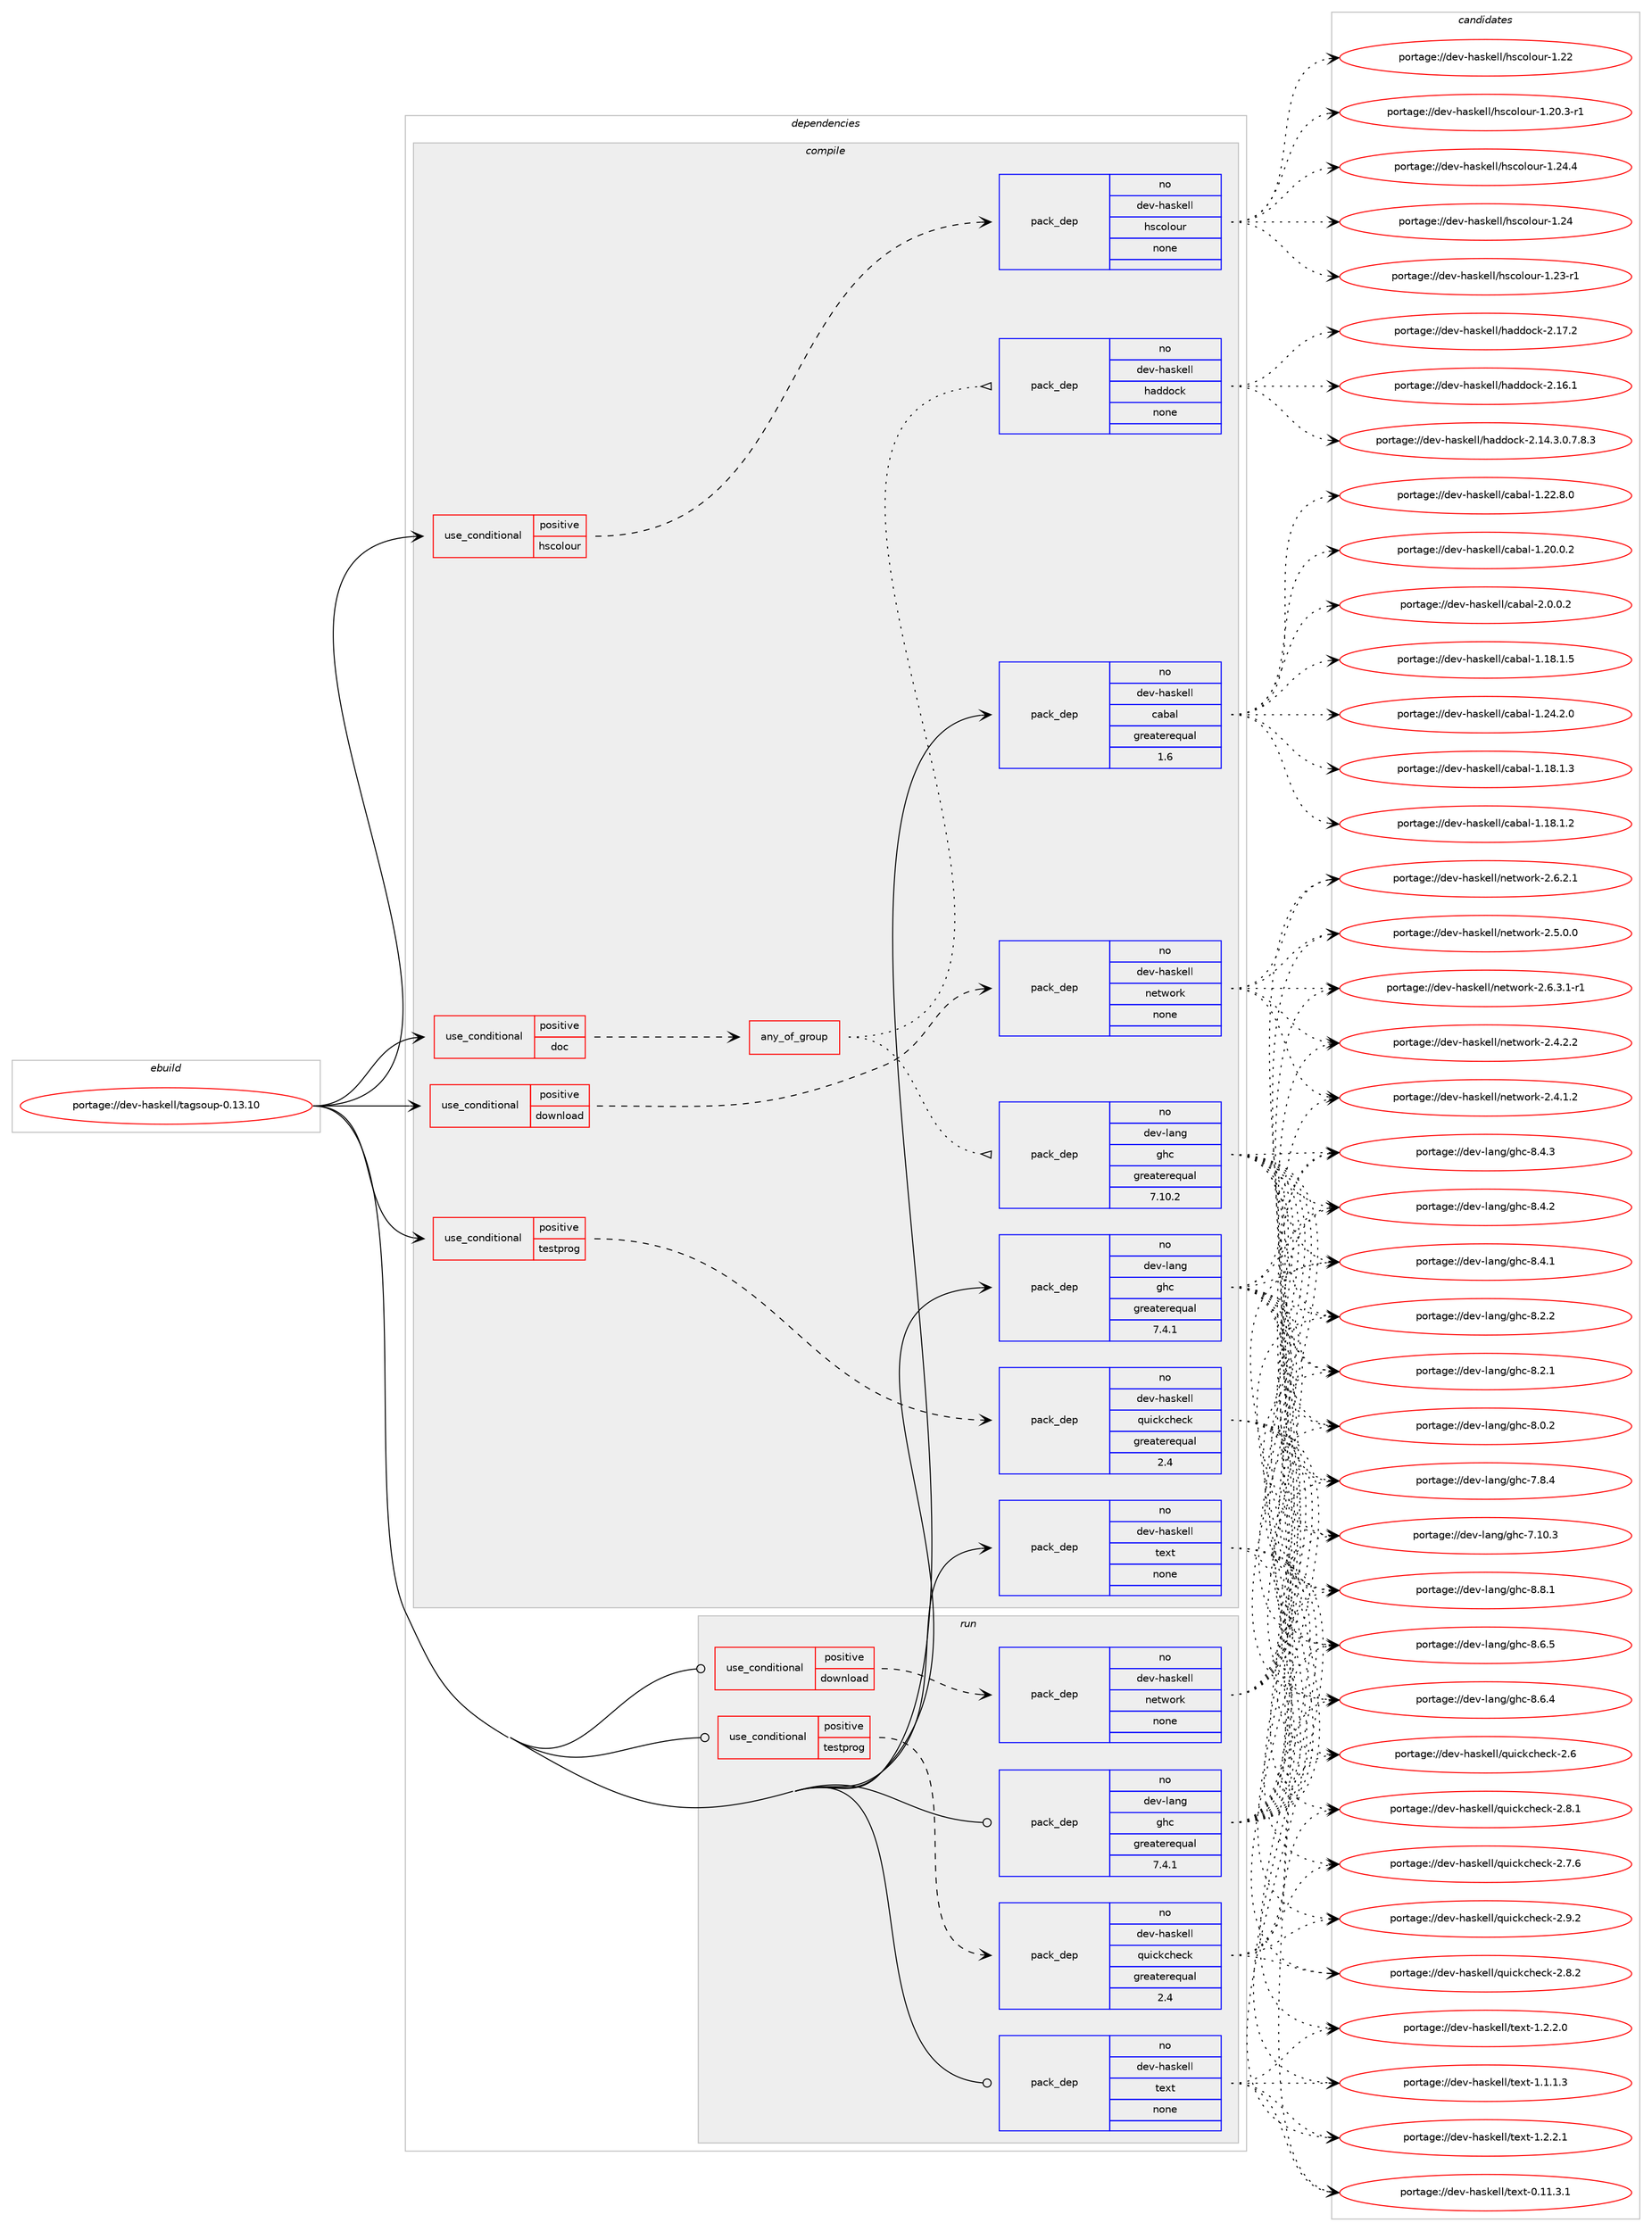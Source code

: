 digraph prolog {

# *************
# Graph options
# *************

newrank=true;
concentrate=true;
compound=true;
graph [rankdir=LR,fontname=Helvetica,fontsize=10,ranksep=1.5];#, ranksep=2.5, nodesep=0.2];
edge  [arrowhead=vee];
node  [fontname=Helvetica,fontsize=10];

# **********
# The ebuild
# **********

subgraph cluster_leftcol {
color=gray;
label=<<i>ebuild</i>>;
id [label="portage://dev-haskell/tagsoup-0.13.10", color=red, width=4, href="../dev-haskell/tagsoup-0.13.10.svg"];
}

# ****************
# The dependencies
# ****************

subgraph cluster_midcol {
color=gray;
label=<<i>dependencies</i>>;
subgraph cluster_compile {
fillcolor="#eeeeee";
style=filled;
label=<<i>compile</i>>;
subgraph cond131559 {
dependency543233 [label=<<TABLE BORDER="0" CELLBORDER="1" CELLSPACING="0" CELLPADDING="4"><TR><TD ROWSPAN="3" CELLPADDING="10">use_conditional</TD></TR><TR><TD>positive</TD></TR><TR><TD>doc</TD></TR></TABLE>>, shape=none, color=red];
subgraph any5687 {
dependency543234 [label=<<TABLE BORDER="0" CELLBORDER="1" CELLSPACING="0" CELLPADDING="4"><TR><TD CELLPADDING="10">any_of_group</TD></TR></TABLE>>, shape=none, color=red];subgraph pack405750 {
dependency543235 [label=<<TABLE BORDER="0" CELLBORDER="1" CELLSPACING="0" CELLPADDING="4" WIDTH="220"><TR><TD ROWSPAN="6" CELLPADDING="30">pack_dep</TD></TR><TR><TD WIDTH="110">no</TD></TR><TR><TD>dev-haskell</TD></TR><TR><TD>haddock</TD></TR><TR><TD>none</TD></TR><TR><TD></TD></TR></TABLE>>, shape=none, color=blue];
}
dependency543234:e -> dependency543235:w [weight=20,style="dotted",arrowhead="oinv"];
subgraph pack405751 {
dependency543236 [label=<<TABLE BORDER="0" CELLBORDER="1" CELLSPACING="0" CELLPADDING="4" WIDTH="220"><TR><TD ROWSPAN="6" CELLPADDING="30">pack_dep</TD></TR><TR><TD WIDTH="110">no</TD></TR><TR><TD>dev-lang</TD></TR><TR><TD>ghc</TD></TR><TR><TD>greaterequal</TD></TR><TR><TD>7.10.2</TD></TR></TABLE>>, shape=none, color=blue];
}
dependency543234:e -> dependency543236:w [weight=20,style="dotted",arrowhead="oinv"];
}
dependency543233:e -> dependency543234:w [weight=20,style="dashed",arrowhead="vee"];
}
id:e -> dependency543233:w [weight=20,style="solid",arrowhead="vee"];
subgraph cond131560 {
dependency543237 [label=<<TABLE BORDER="0" CELLBORDER="1" CELLSPACING="0" CELLPADDING="4"><TR><TD ROWSPAN="3" CELLPADDING="10">use_conditional</TD></TR><TR><TD>positive</TD></TR><TR><TD>download</TD></TR></TABLE>>, shape=none, color=red];
subgraph pack405752 {
dependency543238 [label=<<TABLE BORDER="0" CELLBORDER="1" CELLSPACING="0" CELLPADDING="4" WIDTH="220"><TR><TD ROWSPAN="6" CELLPADDING="30">pack_dep</TD></TR><TR><TD WIDTH="110">no</TD></TR><TR><TD>dev-haskell</TD></TR><TR><TD>network</TD></TR><TR><TD>none</TD></TR><TR><TD></TD></TR></TABLE>>, shape=none, color=blue];
}
dependency543237:e -> dependency543238:w [weight=20,style="dashed",arrowhead="vee"];
}
id:e -> dependency543237:w [weight=20,style="solid",arrowhead="vee"];
subgraph cond131561 {
dependency543239 [label=<<TABLE BORDER="0" CELLBORDER="1" CELLSPACING="0" CELLPADDING="4"><TR><TD ROWSPAN="3" CELLPADDING="10">use_conditional</TD></TR><TR><TD>positive</TD></TR><TR><TD>hscolour</TD></TR></TABLE>>, shape=none, color=red];
subgraph pack405753 {
dependency543240 [label=<<TABLE BORDER="0" CELLBORDER="1" CELLSPACING="0" CELLPADDING="4" WIDTH="220"><TR><TD ROWSPAN="6" CELLPADDING="30">pack_dep</TD></TR><TR><TD WIDTH="110">no</TD></TR><TR><TD>dev-haskell</TD></TR><TR><TD>hscolour</TD></TR><TR><TD>none</TD></TR><TR><TD></TD></TR></TABLE>>, shape=none, color=blue];
}
dependency543239:e -> dependency543240:w [weight=20,style="dashed",arrowhead="vee"];
}
id:e -> dependency543239:w [weight=20,style="solid",arrowhead="vee"];
subgraph cond131562 {
dependency543241 [label=<<TABLE BORDER="0" CELLBORDER="1" CELLSPACING="0" CELLPADDING="4"><TR><TD ROWSPAN="3" CELLPADDING="10">use_conditional</TD></TR><TR><TD>positive</TD></TR><TR><TD>testprog</TD></TR></TABLE>>, shape=none, color=red];
subgraph pack405754 {
dependency543242 [label=<<TABLE BORDER="0" CELLBORDER="1" CELLSPACING="0" CELLPADDING="4" WIDTH="220"><TR><TD ROWSPAN="6" CELLPADDING="30">pack_dep</TD></TR><TR><TD WIDTH="110">no</TD></TR><TR><TD>dev-haskell</TD></TR><TR><TD>quickcheck</TD></TR><TR><TD>greaterequal</TD></TR><TR><TD>2.4</TD></TR></TABLE>>, shape=none, color=blue];
}
dependency543241:e -> dependency543242:w [weight=20,style="dashed",arrowhead="vee"];
}
id:e -> dependency543241:w [weight=20,style="solid",arrowhead="vee"];
subgraph pack405755 {
dependency543243 [label=<<TABLE BORDER="0" CELLBORDER="1" CELLSPACING="0" CELLPADDING="4" WIDTH="220"><TR><TD ROWSPAN="6" CELLPADDING="30">pack_dep</TD></TR><TR><TD WIDTH="110">no</TD></TR><TR><TD>dev-haskell</TD></TR><TR><TD>cabal</TD></TR><TR><TD>greaterequal</TD></TR><TR><TD>1.6</TD></TR></TABLE>>, shape=none, color=blue];
}
id:e -> dependency543243:w [weight=20,style="solid",arrowhead="vee"];
subgraph pack405756 {
dependency543244 [label=<<TABLE BORDER="0" CELLBORDER="1" CELLSPACING="0" CELLPADDING="4" WIDTH="220"><TR><TD ROWSPAN="6" CELLPADDING="30">pack_dep</TD></TR><TR><TD WIDTH="110">no</TD></TR><TR><TD>dev-haskell</TD></TR><TR><TD>text</TD></TR><TR><TD>none</TD></TR><TR><TD></TD></TR></TABLE>>, shape=none, color=blue];
}
id:e -> dependency543244:w [weight=20,style="solid",arrowhead="vee"];
subgraph pack405757 {
dependency543245 [label=<<TABLE BORDER="0" CELLBORDER="1" CELLSPACING="0" CELLPADDING="4" WIDTH="220"><TR><TD ROWSPAN="6" CELLPADDING="30">pack_dep</TD></TR><TR><TD WIDTH="110">no</TD></TR><TR><TD>dev-lang</TD></TR><TR><TD>ghc</TD></TR><TR><TD>greaterequal</TD></TR><TR><TD>7.4.1</TD></TR></TABLE>>, shape=none, color=blue];
}
id:e -> dependency543245:w [weight=20,style="solid",arrowhead="vee"];
}
subgraph cluster_compileandrun {
fillcolor="#eeeeee";
style=filled;
label=<<i>compile and run</i>>;
}
subgraph cluster_run {
fillcolor="#eeeeee";
style=filled;
label=<<i>run</i>>;
subgraph cond131563 {
dependency543246 [label=<<TABLE BORDER="0" CELLBORDER="1" CELLSPACING="0" CELLPADDING="4"><TR><TD ROWSPAN="3" CELLPADDING="10">use_conditional</TD></TR><TR><TD>positive</TD></TR><TR><TD>download</TD></TR></TABLE>>, shape=none, color=red];
subgraph pack405758 {
dependency543247 [label=<<TABLE BORDER="0" CELLBORDER="1" CELLSPACING="0" CELLPADDING="4" WIDTH="220"><TR><TD ROWSPAN="6" CELLPADDING="30">pack_dep</TD></TR><TR><TD WIDTH="110">no</TD></TR><TR><TD>dev-haskell</TD></TR><TR><TD>network</TD></TR><TR><TD>none</TD></TR><TR><TD></TD></TR></TABLE>>, shape=none, color=blue];
}
dependency543246:e -> dependency543247:w [weight=20,style="dashed",arrowhead="vee"];
}
id:e -> dependency543246:w [weight=20,style="solid",arrowhead="odot"];
subgraph cond131564 {
dependency543248 [label=<<TABLE BORDER="0" CELLBORDER="1" CELLSPACING="0" CELLPADDING="4"><TR><TD ROWSPAN="3" CELLPADDING="10">use_conditional</TD></TR><TR><TD>positive</TD></TR><TR><TD>testprog</TD></TR></TABLE>>, shape=none, color=red];
subgraph pack405759 {
dependency543249 [label=<<TABLE BORDER="0" CELLBORDER="1" CELLSPACING="0" CELLPADDING="4" WIDTH="220"><TR><TD ROWSPAN="6" CELLPADDING="30">pack_dep</TD></TR><TR><TD WIDTH="110">no</TD></TR><TR><TD>dev-haskell</TD></TR><TR><TD>quickcheck</TD></TR><TR><TD>greaterequal</TD></TR><TR><TD>2.4</TD></TR></TABLE>>, shape=none, color=blue];
}
dependency543248:e -> dependency543249:w [weight=20,style="dashed",arrowhead="vee"];
}
id:e -> dependency543248:w [weight=20,style="solid",arrowhead="odot"];
subgraph pack405760 {
dependency543250 [label=<<TABLE BORDER="0" CELLBORDER="1" CELLSPACING="0" CELLPADDING="4" WIDTH="220"><TR><TD ROWSPAN="6" CELLPADDING="30">pack_dep</TD></TR><TR><TD WIDTH="110">no</TD></TR><TR><TD>dev-haskell</TD></TR><TR><TD>text</TD></TR><TR><TD>none</TD></TR><TR><TD></TD></TR></TABLE>>, shape=none, color=blue];
}
id:e -> dependency543250:w [weight=20,style="solid",arrowhead="odot"];
subgraph pack405761 {
dependency543251 [label=<<TABLE BORDER="0" CELLBORDER="1" CELLSPACING="0" CELLPADDING="4" WIDTH="220"><TR><TD ROWSPAN="6" CELLPADDING="30">pack_dep</TD></TR><TR><TD WIDTH="110">no</TD></TR><TR><TD>dev-lang</TD></TR><TR><TD>ghc</TD></TR><TR><TD>greaterequal</TD></TR><TR><TD>7.4.1</TD></TR></TABLE>>, shape=none, color=blue];
}
id:e -> dependency543251:w [weight=20,style="solid",arrowhead="odot"];
}
}

# **************
# The candidates
# **************

subgraph cluster_choices {
rank=same;
color=gray;
label=<<i>candidates</i>>;

subgraph choice405750 {
color=black;
nodesep=1;
choice100101118451049711510710110810847104971001001119910745504649554650 [label="portage://dev-haskell/haddock-2.17.2", color=red, width=4,href="../dev-haskell/haddock-2.17.2.svg"];
choice100101118451049711510710110810847104971001001119910745504649544649 [label="portage://dev-haskell/haddock-2.16.1", color=red, width=4,href="../dev-haskell/haddock-2.16.1.svg"];
choice1001011184510497115107101108108471049710010011199107455046495246514648465546564651 [label="portage://dev-haskell/haddock-2.14.3.0.7.8.3", color=red, width=4,href="../dev-haskell/haddock-2.14.3.0.7.8.3.svg"];
dependency543235:e -> choice100101118451049711510710110810847104971001001119910745504649554650:w [style=dotted,weight="100"];
dependency543235:e -> choice100101118451049711510710110810847104971001001119910745504649544649:w [style=dotted,weight="100"];
dependency543235:e -> choice1001011184510497115107101108108471049710010011199107455046495246514648465546564651:w [style=dotted,weight="100"];
}
subgraph choice405751 {
color=black;
nodesep=1;
choice10010111845108971101034710310499455646564649 [label="portage://dev-lang/ghc-8.8.1", color=red, width=4,href="../dev-lang/ghc-8.8.1.svg"];
choice10010111845108971101034710310499455646544653 [label="portage://dev-lang/ghc-8.6.5", color=red, width=4,href="../dev-lang/ghc-8.6.5.svg"];
choice10010111845108971101034710310499455646544652 [label="portage://dev-lang/ghc-8.6.4", color=red, width=4,href="../dev-lang/ghc-8.6.4.svg"];
choice10010111845108971101034710310499455646524651 [label="portage://dev-lang/ghc-8.4.3", color=red, width=4,href="../dev-lang/ghc-8.4.3.svg"];
choice10010111845108971101034710310499455646524650 [label="portage://dev-lang/ghc-8.4.2", color=red, width=4,href="../dev-lang/ghc-8.4.2.svg"];
choice10010111845108971101034710310499455646524649 [label="portage://dev-lang/ghc-8.4.1", color=red, width=4,href="../dev-lang/ghc-8.4.1.svg"];
choice10010111845108971101034710310499455646504650 [label="portage://dev-lang/ghc-8.2.2", color=red, width=4,href="../dev-lang/ghc-8.2.2.svg"];
choice10010111845108971101034710310499455646504649 [label="portage://dev-lang/ghc-8.2.1", color=red, width=4,href="../dev-lang/ghc-8.2.1.svg"];
choice10010111845108971101034710310499455646484650 [label="portage://dev-lang/ghc-8.0.2", color=red, width=4,href="../dev-lang/ghc-8.0.2.svg"];
choice10010111845108971101034710310499455546564652 [label="portage://dev-lang/ghc-7.8.4", color=red, width=4,href="../dev-lang/ghc-7.8.4.svg"];
choice1001011184510897110103471031049945554649484651 [label="portage://dev-lang/ghc-7.10.3", color=red, width=4,href="../dev-lang/ghc-7.10.3.svg"];
dependency543236:e -> choice10010111845108971101034710310499455646564649:w [style=dotted,weight="100"];
dependency543236:e -> choice10010111845108971101034710310499455646544653:w [style=dotted,weight="100"];
dependency543236:e -> choice10010111845108971101034710310499455646544652:w [style=dotted,weight="100"];
dependency543236:e -> choice10010111845108971101034710310499455646524651:w [style=dotted,weight="100"];
dependency543236:e -> choice10010111845108971101034710310499455646524650:w [style=dotted,weight="100"];
dependency543236:e -> choice10010111845108971101034710310499455646524649:w [style=dotted,weight="100"];
dependency543236:e -> choice10010111845108971101034710310499455646504650:w [style=dotted,weight="100"];
dependency543236:e -> choice10010111845108971101034710310499455646504649:w [style=dotted,weight="100"];
dependency543236:e -> choice10010111845108971101034710310499455646484650:w [style=dotted,weight="100"];
dependency543236:e -> choice10010111845108971101034710310499455546564652:w [style=dotted,weight="100"];
dependency543236:e -> choice1001011184510897110103471031049945554649484651:w [style=dotted,weight="100"];
}
subgraph choice405752 {
color=black;
nodesep=1;
choice10010111845104971151071011081084711010111611911111410745504654465146494511449 [label="portage://dev-haskell/network-2.6.3.1-r1", color=red, width=4,href="../dev-haskell/network-2.6.3.1-r1.svg"];
choice1001011184510497115107101108108471101011161191111141074550465446504649 [label="portage://dev-haskell/network-2.6.2.1", color=red, width=4,href="../dev-haskell/network-2.6.2.1.svg"];
choice1001011184510497115107101108108471101011161191111141074550465346484648 [label="portage://dev-haskell/network-2.5.0.0", color=red, width=4,href="../dev-haskell/network-2.5.0.0.svg"];
choice1001011184510497115107101108108471101011161191111141074550465246504650 [label="portage://dev-haskell/network-2.4.2.2", color=red, width=4,href="../dev-haskell/network-2.4.2.2.svg"];
choice1001011184510497115107101108108471101011161191111141074550465246494650 [label="portage://dev-haskell/network-2.4.1.2", color=red, width=4,href="../dev-haskell/network-2.4.1.2.svg"];
dependency543238:e -> choice10010111845104971151071011081084711010111611911111410745504654465146494511449:w [style=dotted,weight="100"];
dependency543238:e -> choice1001011184510497115107101108108471101011161191111141074550465446504649:w [style=dotted,weight="100"];
dependency543238:e -> choice1001011184510497115107101108108471101011161191111141074550465346484648:w [style=dotted,weight="100"];
dependency543238:e -> choice1001011184510497115107101108108471101011161191111141074550465246504650:w [style=dotted,weight="100"];
dependency543238:e -> choice1001011184510497115107101108108471101011161191111141074550465246494650:w [style=dotted,weight="100"];
}
subgraph choice405753 {
color=black;
nodesep=1;
choice1001011184510497115107101108108471041159911110811111711445494650524652 [label="portage://dev-haskell/hscolour-1.24.4", color=red, width=4,href="../dev-haskell/hscolour-1.24.4.svg"];
choice100101118451049711510710110810847104115991111081111171144549465052 [label="portage://dev-haskell/hscolour-1.24", color=red, width=4,href="../dev-haskell/hscolour-1.24.svg"];
choice1001011184510497115107101108108471041159911110811111711445494650514511449 [label="portage://dev-haskell/hscolour-1.23-r1", color=red, width=4,href="../dev-haskell/hscolour-1.23-r1.svg"];
choice100101118451049711510710110810847104115991111081111171144549465050 [label="portage://dev-haskell/hscolour-1.22", color=red, width=4,href="../dev-haskell/hscolour-1.22.svg"];
choice10010111845104971151071011081084710411599111108111117114454946504846514511449 [label="portage://dev-haskell/hscolour-1.20.3-r1", color=red, width=4,href="../dev-haskell/hscolour-1.20.3-r1.svg"];
dependency543240:e -> choice1001011184510497115107101108108471041159911110811111711445494650524652:w [style=dotted,weight="100"];
dependency543240:e -> choice100101118451049711510710110810847104115991111081111171144549465052:w [style=dotted,weight="100"];
dependency543240:e -> choice1001011184510497115107101108108471041159911110811111711445494650514511449:w [style=dotted,weight="100"];
dependency543240:e -> choice100101118451049711510710110810847104115991111081111171144549465050:w [style=dotted,weight="100"];
dependency543240:e -> choice10010111845104971151071011081084710411599111108111117114454946504846514511449:w [style=dotted,weight="100"];
}
subgraph choice405754 {
color=black;
nodesep=1;
choice100101118451049711510710110810847113117105991079910410199107455046574650 [label="portage://dev-haskell/quickcheck-2.9.2", color=red, width=4,href="../dev-haskell/quickcheck-2.9.2.svg"];
choice100101118451049711510710110810847113117105991079910410199107455046564650 [label="portage://dev-haskell/quickcheck-2.8.2", color=red, width=4,href="../dev-haskell/quickcheck-2.8.2.svg"];
choice100101118451049711510710110810847113117105991079910410199107455046564649 [label="portage://dev-haskell/quickcheck-2.8.1", color=red, width=4,href="../dev-haskell/quickcheck-2.8.1.svg"];
choice100101118451049711510710110810847113117105991079910410199107455046554654 [label="portage://dev-haskell/quickcheck-2.7.6", color=red, width=4,href="../dev-haskell/quickcheck-2.7.6.svg"];
choice10010111845104971151071011081084711311710599107991041019910745504654 [label="portage://dev-haskell/quickcheck-2.6", color=red, width=4,href="../dev-haskell/quickcheck-2.6.svg"];
dependency543242:e -> choice100101118451049711510710110810847113117105991079910410199107455046574650:w [style=dotted,weight="100"];
dependency543242:e -> choice100101118451049711510710110810847113117105991079910410199107455046564650:w [style=dotted,weight="100"];
dependency543242:e -> choice100101118451049711510710110810847113117105991079910410199107455046564649:w [style=dotted,weight="100"];
dependency543242:e -> choice100101118451049711510710110810847113117105991079910410199107455046554654:w [style=dotted,weight="100"];
dependency543242:e -> choice10010111845104971151071011081084711311710599107991041019910745504654:w [style=dotted,weight="100"];
}
subgraph choice405755 {
color=black;
nodesep=1;
choice100101118451049711510710110810847999798971084550464846484650 [label="portage://dev-haskell/cabal-2.0.0.2", color=red, width=4,href="../dev-haskell/cabal-2.0.0.2.svg"];
choice10010111845104971151071011081084799979897108454946505246504648 [label="portage://dev-haskell/cabal-1.24.2.0", color=red, width=4,href="../dev-haskell/cabal-1.24.2.0.svg"];
choice10010111845104971151071011081084799979897108454946505046564648 [label="portage://dev-haskell/cabal-1.22.8.0", color=red, width=4,href="../dev-haskell/cabal-1.22.8.0.svg"];
choice10010111845104971151071011081084799979897108454946504846484650 [label="portage://dev-haskell/cabal-1.20.0.2", color=red, width=4,href="../dev-haskell/cabal-1.20.0.2.svg"];
choice10010111845104971151071011081084799979897108454946495646494653 [label="portage://dev-haskell/cabal-1.18.1.5", color=red, width=4,href="../dev-haskell/cabal-1.18.1.5.svg"];
choice10010111845104971151071011081084799979897108454946495646494651 [label="portage://dev-haskell/cabal-1.18.1.3", color=red, width=4,href="../dev-haskell/cabal-1.18.1.3.svg"];
choice10010111845104971151071011081084799979897108454946495646494650 [label="portage://dev-haskell/cabal-1.18.1.2", color=red, width=4,href="../dev-haskell/cabal-1.18.1.2.svg"];
dependency543243:e -> choice100101118451049711510710110810847999798971084550464846484650:w [style=dotted,weight="100"];
dependency543243:e -> choice10010111845104971151071011081084799979897108454946505246504648:w [style=dotted,weight="100"];
dependency543243:e -> choice10010111845104971151071011081084799979897108454946505046564648:w [style=dotted,weight="100"];
dependency543243:e -> choice10010111845104971151071011081084799979897108454946504846484650:w [style=dotted,weight="100"];
dependency543243:e -> choice10010111845104971151071011081084799979897108454946495646494653:w [style=dotted,weight="100"];
dependency543243:e -> choice10010111845104971151071011081084799979897108454946495646494651:w [style=dotted,weight="100"];
dependency543243:e -> choice10010111845104971151071011081084799979897108454946495646494650:w [style=dotted,weight="100"];
}
subgraph choice405756 {
color=black;
nodesep=1;
choice1001011184510497115107101108108471161011201164549465046504649 [label="portage://dev-haskell/text-1.2.2.1", color=red, width=4,href="../dev-haskell/text-1.2.2.1.svg"];
choice1001011184510497115107101108108471161011201164549465046504648 [label="portage://dev-haskell/text-1.2.2.0", color=red, width=4,href="../dev-haskell/text-1.2.2.0.svg"];
choice1001011184510497115107101108108471161011201164549464946494651 [label="portage://dev-haskell/text-1.1.1.3", color=red, width=4,href="../dev-haskell/text-1.1.1.3.svg"];
choice100101118451049711510710110810847116101120116454846494946514649 [label="portage://dev-haskell/text-0.11.3.1", color=red, width=4,href="../dev-haskell/text-0.11.3.1.svg"];
dependency543244:e -> choice1001011184510497115107101108108471161011201164549465046504649:w [style=dotted,weight="100"];
dependency543244:e -> choice1001011184510497115107101108108471161011201164549465046504648:w [style=dotted,weight="100"];
dependency543244:e -> choice1001011184510497115107101108108471161011201164549464946494651:w [style=dotted,weight="100"];
dependency543244:e -> choice100101118451049711510710110810847116101120116454846494946514649:w [style=dotted,weight="100"];
}
subgraph choice405757 {
color=black;
nodesep=1;
choice10010111845108971101034710310499455646564649 [label="portage://dev-lang/ghc-8.8.1", color=red, width=4,href="../dev-lang/ghc-8.8.1.svg"];
choice10010111845108971101034710310499455646544653 [label="portage://dev-lang/ghc-8.6.5", color=red, width=4,href="../dev-lang/ghc-8.6.5.svg"];
choice10010111845108971101034710310499455646544652 [label="portage://dev-lang/ghc-8.6.4", color=red, width=4,href="../dev-lang/ghc-8.6.4.svg"];
choice10010111845108971101034710310499455646524651 [label="portage://dev-lang/ghc-8.4.3", color=red, width=4,href="../dev-lang/ghc-8.4.3.svg"];
choice10010111845108971101034710310499455646524650 [label="portage://dev-lang/ghc-8.4.2", color=red, width=4,href="../dev-lang/ghc-8.4.2.svg"];
choice10010111845108971101034710310499455646524649 [label="portage://dev-lang/ghc-8.4.1", color=red, width=4,href="../dev-lang/ghc-8.4.1.svg"];
choice10010111845108971101034710310499455646504650 [label="portage://dev-lang/ghc-8.2.2", color=red, width=4,href="../dev-lang/ghc-8.2.2.svg"];
choice10010111845108971101034710310499455646504649 [label="portage://dev-lang/ghc-8.2.1", color=red, width=4,href="../dev-lang/ghc-8.2.1.svg"];
choice10010111845108971101034710310499455646484650 [label="portage://dev-lang/ghc-8.0.2", color=red, width=4,href="../dev-lang/ghc-8.0.2.svg"];
choice10010111845108971101034710310499455546564652 [label="portage://dev-lang/ghc-7.8.4", color=red, width=4,href="../dev-lang/ghc-7.8.4.svg"];
choice1001011184510897110103471031049945554649484651 [label="portage://dev-lang/ghc-7.10.3", color=red, width=4,href="../dev-lang/ghc-7.10.3.svg"];
dependency543245:e -> choice10010111845108971101034710310499455646564649:w [style=dotted,weight="100"];
dependency543245:e -> choice10010111845108971101034710310499455646544653:w [style=dotted,weight="100"];
dependency543245:e -> choice10010111845108971101034710310499455646544652:w [style=dotted,weight="100"];
dependency543245:e -> choice10010111845108971101034710310499455646524651:w [style=dotted,weight="100"];
dependency543245:e -> choice10010111845108971101034710310499455646524650:w [style=dotted,weight="100"];
dependency543245:e -> choice10010111845108971101034710310499455646524649:w [style=dotted,weight="100"];
dependency543245:e -> choice10010111845108971101034710310499455646504650:w [style=dotted,weight="100"];
dependency543245:e -> choice10010111845108971101034710310499455646504649:w [style=dotted,weight="100"];
dependency543245:e -> choice10010111845108971101034710310499455646484650:w [style=dotted,weight="100"];
dependency543245:e -> choice10010111845108971101034710310499455546564652:w [style=dotted,weight="100"];
dependency543245:e -> choice1001011184510897110103471031049945554649484651:w [style=dotted,weight="100"];
}
subgraph choice405758 {
color=black;
nodesep=1;
choice10010111845104971151071011081084711010111611911111410745504654465146494511449 [label="portage://dev-haskell/network-2.6.3.1-r1", color=red, width=4,href="../dev-haskell/network-2.6.3.1-r1.svg"];
choice1001011184510497115107101108108471101011161191111141074550465446504649 [label="portage://dev-haskell/network-2.6.2.1", color=red, width=4,href="../dev-haskell/network-2.6.2.1.svg"];
choice1001011184510497115107101108108471101011161191111141074550465346484648 [label="portage://dev-haskell/network-2.5.0.0", color=red, width=4,href="../dev-haskell/network-2.5.0.0.svg"];
choice1001011184510497115107101108108471101011161191111141074550465246504650 [label="portage://dev-haskell/network-2.4.2.2", color=red, width=4,href="../dev-haskell/network-2.4.2.2.svg"];
choice1001011184510497115107101108108471101011161191111141074550465246494650 [label="portage://dev-haskell/network-2.4.1.2", color=red, width=4,href="../dev-haskell/network-2.4.1.2.svg"];
dependency543247:e -> choice10010111845104971151071011081084711010111611911111410745504654465146494511449:w [style=dotted,weight="100"];
dependency543247:e -> choice1001011184510497115107101108108471101011161191111141074550465446504649:w [style=dotted,weight="100"];
dependency543247:e -> choice1001011184510497115107101108108471101011161191111141074550465346484648:w [style=dotted,weight="100"];
dependency543247:e -> choice1001011184510497115107101108108471101011161191111141074550465246504650:w [style=dotted,weight="100"];
dependency543247:e -> choice1001011184510497115107101108108471101011161191111141074550465246494650:w [style=dotted,weight="100"];
}
subgraph choice405759 {
color=black;
nodesep=1;
choice100101118451049711510710110810847113117105991079910410199107455046574650 [label="portage://dev-haskell/quickcheck-2.9.2", color=red, width=4,href="../dev-haskell/quickcheck-2.9.2.svg"];
choice100101118451049711510710110810847113117105991079910410199107455046564650 [label="portage://dev-haskell/quickcheck-2.8.2", color=red, width=4,href="../dev-haskell/quickcheck-2.8.2.svg"];
choice100101118451049711510710110810847113117105991079910410199107455046564649 [label="portage://dev-haskell/quickcheck-2.8.1", color=red, width=4,href="../dev-haskell/quickcheck-2.8.1.svg"];
choice100101118451049711510710110810847113117105991079910410199107455046554654 [label="portage://dev-haskell/quickcheck-2.7.6", color=red, width=4,href="../dev-haskell/quickcheck-2.7.6.svg"];
choice10010111845104971151071011081084711311710599107991041019910745504654 [label="portage://dev-haskell/quickcheck-2.6", color=red, width=4,href="../dev-haskell/quickcheck-2.6.svg"];
dependency543249:e -> choice100101118451049711510710110810847113117105991079910410199107455046574650:w [style=dotted,weight="100"];
dependency543249:e -> choice100101118451049711510710110810847113117105991079910410199107455046564650:w [style=dotted,weight="100"];
dependency543249:e -> choice100101118451049711510710110810847113117105991079910410199107455046564649:w [style=dotted,weight="100"];
dependency543249:e -> choice100101118451049711510710110810847113117105991079910410199107455046554654:w [style=dotted,weight="100"];
dependency543249:e -> choice10010111845104971151071011081084711311710599107991041019910745504654:w [style=dotted,weight="100"];
}
subgraph choice405760 {
color=black;
nodesep=1;
choice1001011184510497115107101108108471161011201164549465046504649 [label="portage://dev-haskell/text-1.2.2.1", color=red, width=4,href="../dev-haskell/text-1.2.2.1.svg"];
choice1001011184510497115107101108108471161011201164549465046504648 [label="portage://dev-haskell/text-1.2.2.0", color=red, width=4,href="../dev-haskell/text-1.2.2.0.svg"];
choice1001011184510497115107101108108471161011201164549464946494651 [label="portage://dev-haskell/text-1.1.1.3", color=red, width=4,href="../dev-haskell/text-1.1.1.3.svg"];
choice100101118451049711510710110810847116101120116454846494946514649 [label="portage://dev-haskell/text-0.11.3.1", color=red, width=4,href="../dev-haskell/text-0.11.3.1.svg"];
dependency543250:e -> choice1001011184510497115107101108108471161011201164549465046504649:w [style=dotted,weight="100"];
dependency543250:e -> choice1001011184510497115107101108108471161011201164549465046504648:w [style=dotted,weight="100"];
dependency543250:e -> choice1001011184510497115107101108108471161011201164549464946494651:w [style=dotted,weight="100"];
dependency543250:e -> choice100101118451049711510710110810847116101120116454846494946514649:w [style=dotted,weight="100"];
}
subgraph choice405761 {
color=black;
nodesep=1;
choice10010111845108971101034710310499455646564649 [label="portage://dev-lang/ghc-8.8.1", color=red, width=4,href="../dev-lang/ghc-8.8.1.svg"];
choice10010111845108971101034710310499455646544653 [label="portage://dev-lang/ghc-8.6.5", color=red, width=4,href="../dev-lang/ghc-8.6.5.svg"];
choice10010111845108971101034710310499455646544652 [label="portage://dev-lang/ghc-8.6.4", color=red, width=4,href="../dev-lang/ghc-8.6.4.svg"];
choice10010111845108971101034710310499455646524651 [label="portage://dev-lang/ghc-8.4.3", color=red, width=4,href="../dev-lang/ghc-8.4.3.svg"];
choice10010111845108971101034710310499455646524650 [label="portage://dev-lang/ghc-8.4.2", color=red, width=4,href="../dev-lang/ghc-8.4.2.svg"];
choice10010111845108971101034710310499455646524649 [label="portage://dev-lang/ghc-8.4.1", color=red, width=4,href="../dev-lang/ghc-8.4.1.svg"];
choice10010111845108971101034710310499455646504650 [label="portage://dev-lang/ghc-8.2.2", color=red, width=4,href="../dev-lang/ghc-8.2.2.svg"];
choice10010111845108971101034710310499455646504649 [label="portage://dev-lang/ghc-8.2.1", color=red, width=4,href="../dev-lang/ghc-8.2.1.svg"];
choice10010111845108971101034710310499455646484650 [label="portage://dev-lang/ghc-8.0.2", color=red, width=4,href="../dev-lang/ghc-8.0.2.svg"];
choice10010111845108971101034710310499455546564652 [label="portage://dev-lang/ghc-7.8.4", color=red, width=4,href="../dev-lang/ghc-7.8.4.svg"];
choice1001011184510897110103471031049945554649484651 [label="portage://dev-lang/ghc-7.10.3", color=red, width=4,href="../dev-lang/ghc-7.10.3.svg"];
dependency543251:e -> choice10010111845108971101034710310499455646564649:w [style=dotted,weight="100"];
dependency543251:e -> choice10010111845108971101034710310499455646544653:w [style=dotted,weight="100"];
dependency543251:e -> choice10010111845108971101034710310499455646544652:w [style=dotted,weight="100"];
dependency543251:e -> choice10010111845108971101034710310499455646524651:w [style=dotted,weight="100"];
dependency543251:e -> choice10010111845108971101034710310499455646524650:w [style=dotted,weight="100"];
dependency543251:e -> choice10010111845108971101034710310499455646524649:w [style=dotted,weight="100"];
dependency543251:e -> choice10010111845108971101034710310499455646504650:w [style=dotted,weight="100"];
dependency543251:e -> choice10010111845108971101034710310499455646504649:w [style=dotted,weight="100"];
dependency543251:e -> choice10010111845108971101034710310499455646484650:w [style=dotted,weight="100"];
dependency543251:e -> choice10010111845108971101034710310499455546564652:w [style=dotted,weight="100"];
dependency543251:e -> choice1001011184510897110103471031049945554649484651:w [style=dotted,weight="100"];
}
}

}
